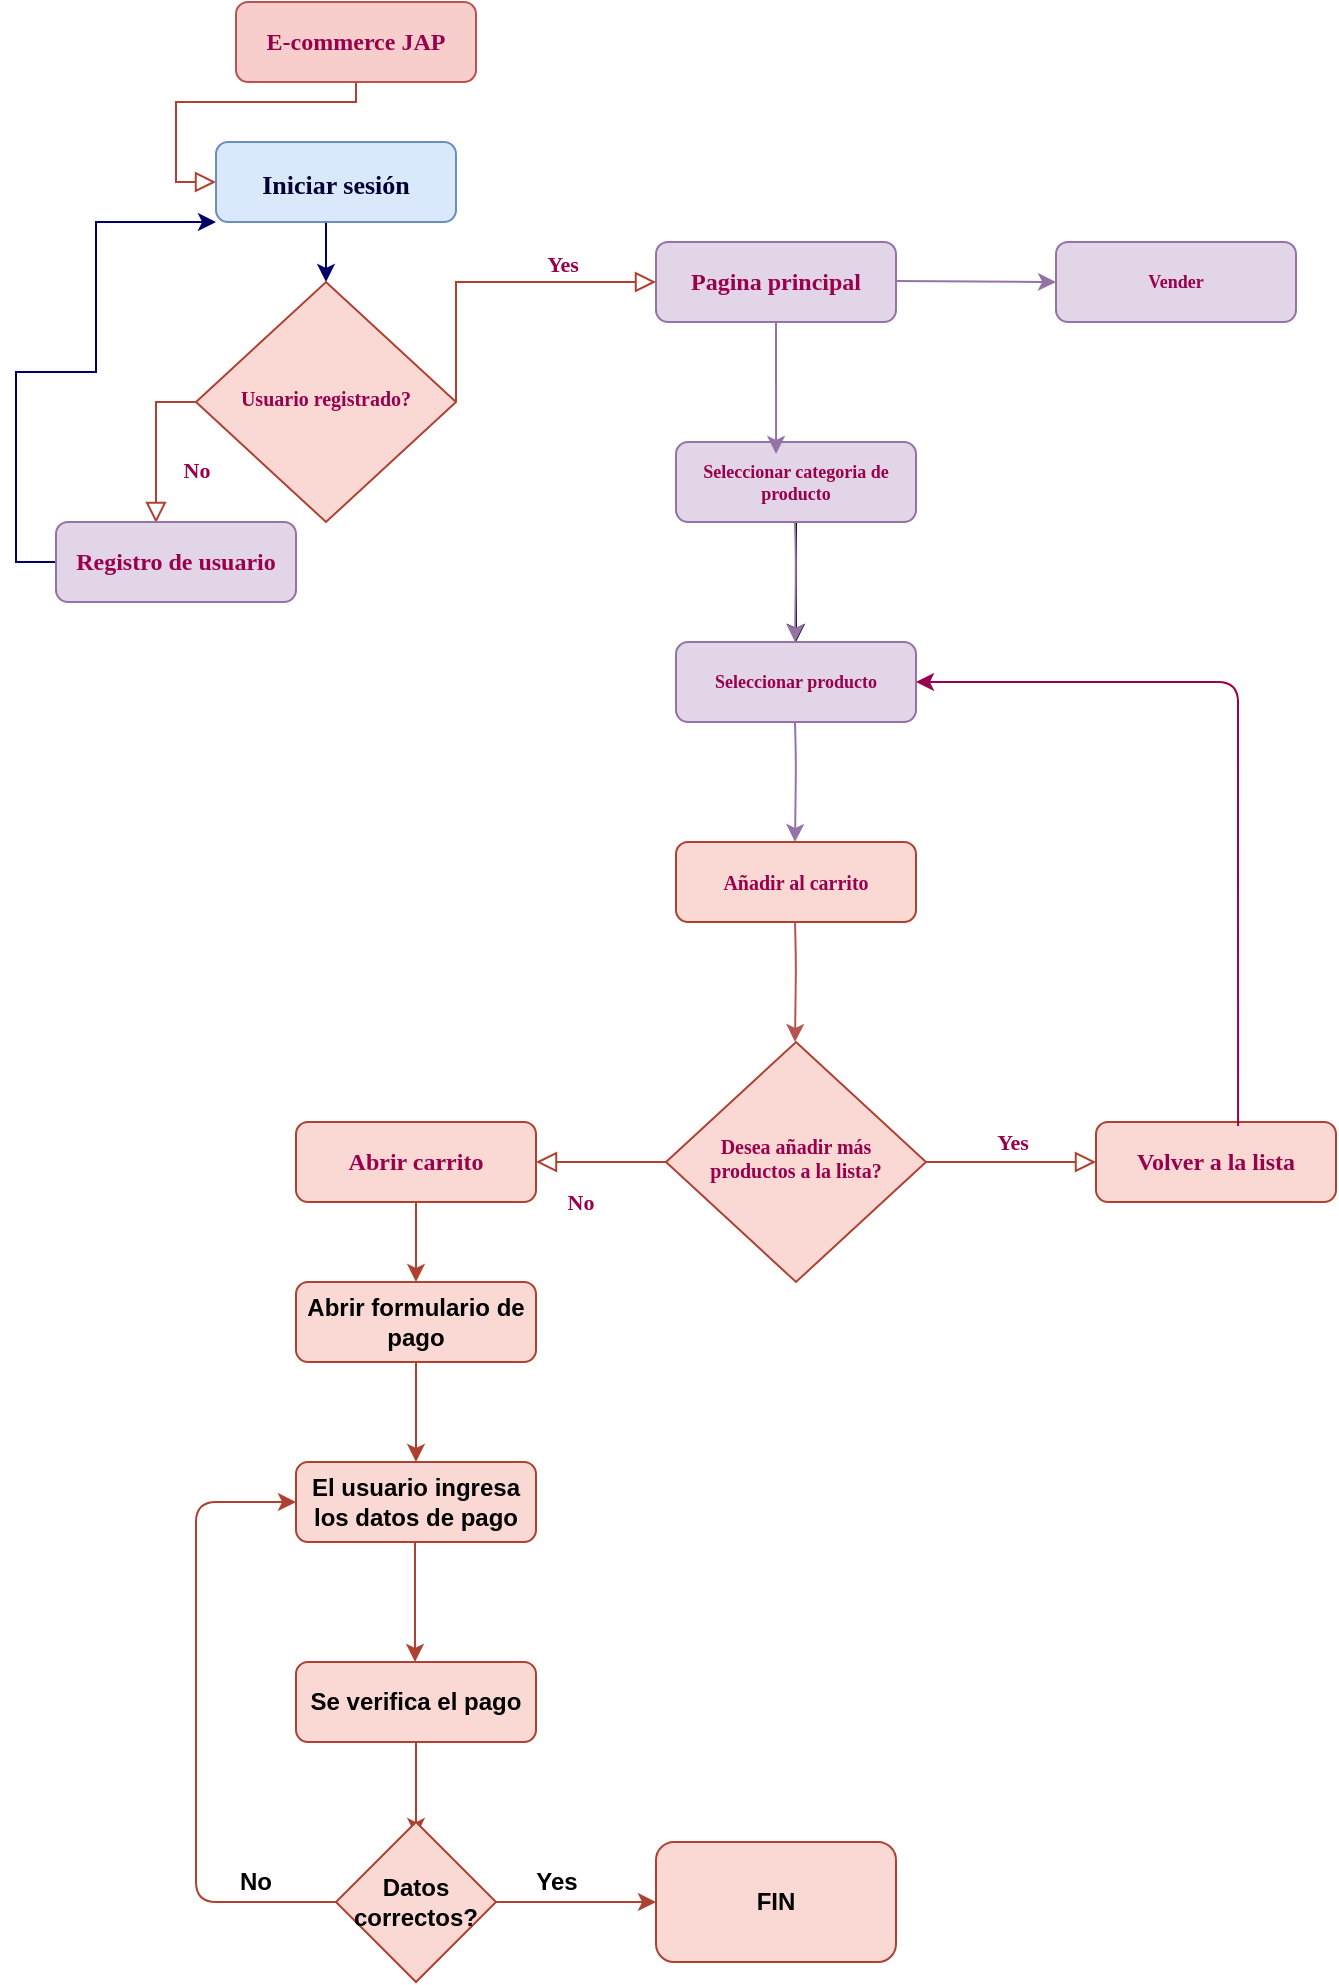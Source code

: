 <mxfile version="14.9.6" type="github">
  <diagram id="C5RBs43oDa-KdzZeNtuy" name="Page-1">
    <mxGraphModel dx="1695" dy="323" grid="1" gridSize="10" guides="1" tooltips="1" connect="1" arrows="1" fold="1" page="1" pageScale="1" pageWidth="827" pageHeight="1169" math="0" shadow="0">
      <root>
        <mxCell id="WIyWlLk6GJQsqaUBKTNV-0" />
        <mxCell id="WIyWlLk6GJQsqaUBKTNV-1" parent="WIyWlLk6GJQsqaUBKTNV-0" />
        <mxCell id="WIyWlLk6GJQsqaUBKTNV-2" value="" style="rounded=0;html=1;jettySize=auto;orthogonalLoop=1;fontSize=11;endArrow=block;endFill=0;endSize=8;strokeWidth=1;shadow=0;labelBackgroundColor=none;edgeStyle=orthogonalEdgeStyle;fillColor=#fad9d5;strokeColor=#ae4132;entryX=0;entryY=0.5;entryDx=0;entryDy=0;" parent="WIyWlLk6GJQsqaUBKTNV-1" source="WIyWlLk6GJQsqaUBKTNV-3" target="62yGKYg9sWNwVXay85ur-0" edge="1">
          <mxGeometry relative="1" as="geometry">
            <mxPoint x="340" y="130" as="targetPoint" />
            <Array as="points">
              <mxPoint x="170" y="100" />
              <mxPoint x="80" y="100" />
              <mxPoint x="80" y="140" />
            </Array>
          </mxGeometry>
        </mxCell>
        <mxCell id="WIyWlLk6GJQsqaUBKTNV-3" value="&lt;font color=&quot;#99004d&quot; face=&quot;Verdana&quot;&gt;&lt;b&gt;E-commerce JAP&lt;/b&gt;&lt;/font&gt;" style="rounded=1;whiteSpace=wrap;html=1;fontSize=12;glass=0;strokeWidth=1;shadow=0;fillColor=#f8cecc;strokeColor=#b85450;" parent="WIyWlLk6GJQsqaUBKTNV-1" vertex="1">
          <mxGeometry x="110" y="50" width="120" height="40" as="geometry" />
        </mxCell>
        <mxCell id="WIyWlLk6GJQsqaUBKTNV-6" value="Desea añadir más productos a la lista?" style="rhombus;whiteSpace=wrap;html=1;shadow=0;fontFamily=Verdana;fontSize=10;align=center;strokeWidth=1;spacing=6;spacingTop=-4;fillColor=#fad9d5;strokeColor=#AE4132;fontColor=#99004D;fontStyle=1" parent="WIyWlLk6GJQsqaUBKTNV-1" vertex="1">
          <mxGeometry x="325" y="570" width="130" height="120" as="geometry" />
        </mxCell>
        <mxCell id="62yGKYg9sWNwVXay85ur-6" value="" style="edgeStyle=orthogonalEdgeStyle;rounded=0;orthogonalLoop=1;jettySize=auto;html=1;" edge="1" parent="WIyWlLk6GJQsqaUBKTNV-1" source="WIyWlLk6GJQsqaUBKTNV-7" target="WIyWlLk6GJQsqaUBKTNV-12">
          <mxGeometry relative="1" as="geometry" />
        </mxCell>
        <mxCell id="WIyWlLk6GJQsqaUBKTNV-7" value="&lt;font color=&quot;#99004d&quot; style=&quot;font-size: 9px;&quot;&gt;&lt;b style=&quot;font-size: 9px;&quot;&gt;Seleccionar categoria de producto&lt;/b&gt;&lt;/font&gt;" style="rounded=1;whiteSpace=wrap;html=1;fontSize=9;glass=0;strokeWidth=1;shadow=0;fillColor=#e1d5e7;strokeColor=#9673a6;fontFamily=Verdana;" parent="WIyWlLk6GJQsqaUBKTNV-1" vertex="1">
          <mxGeometry x="330" y="270" width="120" height="40" as="geometry" />
        </mxCell>
        <mxCell id="WIyWlLk6GJQsqaUBKTNV-8" value="No" style="rounded=0;html=1;jettySize=auto;orthogonalLoop=1;fontSize=11;endArrow=block;endFill=0;endSize=8;strokeWidth=1;shadow=0;labelBackgroundColor=none;edgeStyle=orthogonalEdgeStyle;exitX=0;exitY=0.5;exitDx=0;exitDy=0;fillColor=#fad9d5;strokeColor=#AE4132;fontFamily=Verdana;fontColor=#99004D;fontStyle=1" parent="WIyWlLk6GJQsqaUBKTNV-1" source="WIyWlLk6GJQsqaUBKTNV-6" target="WIyWlLk6GJQsqaUBKTNV-11" edge="1">
          <mxGeometry x="0.333" y="20" relative="1" as="geometry">
            <mxPoint as="offset" />
          </mxGeometry>
        </mxCell>
        <mxCell id="WIyWlLk6GJQsqaUBKTNV-11" value="Abrir carrito" style="rounded=1;whiteSpace=wrap;html=1;fontSize=12;glass=0;strokeWidth=1;shadow=0;fillColor=#fad9d5;strokeColor=#AE4132;fontFamily=Verdana;fontColor=#99004D;fontStyle=1" parent="WIyWlLk6GJQsqaUBKTNV-1" vertex="1">
          <mxGeometry x="140" y="610" width="120" height="40" as="geometry" />
        </mxCell>
        <mxCell id="WIyWlLk6GJQsqaUBKTNV-12" value="&lt;b style=&quot;font-size: 9px;&quot;&gt;&lt;font color=&quot;#99004d&quot; style=&quot;font-size: 9px;&quot;&gt;Seleccionar producto&lt;/font&gt;&lt;/b&gt;" style="rounded=1;whiteSpace=wrap;html=1;fontSize=9;glass=0;strokeWidth=1;shadow=0;fillColor=#e1d5e7;strokeColor=#9673a6;fontFamily=Verdana;" parent="WIyWlLk6GJQsqaUBKTNV-1" vertex="1">
          <mxGeometry x="330" y="370" width="120" height="40" as="geometry" />
        </mxCell>
        <mxCell id="QQQ8afkFYY7rdYaOuxrr-0" value="" style="endArrow=classic;html=1;fillColor=#e1d5e7;strokeColor=#9673a6;" parent="WIyWlLk6GJQsqaUBKTNV-1" edge="1">
          <mxGeometry width="50" height="50" relative="1" as="geometry">
            <mxPoint x="389.5" y="310" as="sourcePoint" />
            <mxPoint x="389.5" y="370" as="targetPoint" />
            <Array as="points">
              <mxPoint x="390" y="330" />
            </Array>
          </mxGeometry>
        </mxCell>
        <mxCell id="QQQ8afkFYY7rdYaOuxrr-1" value="" style="endArrow=classic;html=1;fillColor=#e1d5e7;strokeColor=#9673a6;" parent="WIyWlLk6GJQsqaUBKTNV-1" edge="1">
          <mxGeometry width="50" height="50" relative="1" as="geometry">
            <mxPoint x="389.5" y="410" as="sourcePoint" />
            <mxPoint x="389.5" y="470" as="targetPoint" />
            <Array as="points">
              <mxPoint x="390" y="430" />
            </Array>
          </mxGeometry>
        </mxCell>
        <mxCell id="QQQ8afkFYY7rdYaOuxrr-2" value="Yes" style="edgeStyle=orthogonalEdgeStyle;rounded=0;html=1;jettySize=auto;orthogonalLoop=1;fontSize=11;endArrow=block;endFill=0;endSize=8;strokeWidth=1;shadow=0;labelBackgroundColor=none;exitX=1;exitY=0.5;exitDx=0;exitDy=0;fillColor=#fad9d5;strokeColor=#AE4132;fontFamily=Verdana;fontColor=#99004D;fontStyle=1;entryX=0;entryY=0.5;entryDx=0;entryDy=0;" parent="WIyWlLk6GJQsqaUBKTNV-1" source="WIyWlLk6GJQsqaUBKTNV-6" target="QQQ8afkFYY7rdYaOuxrr-3" edge="1">
          <mxGeometry y="10" relative="1" as="geometry">
            <mxPoint as="offset" />
            <mxPoint x="470" y="550" as="sourcePoint" />
            <mxPoint x="490" y="605" as="targetPoint" />
          </mxGeometry>
        </mxCell>
        <mxCell id="QQQ8afkFYY7rdYaOuxrr-3" value="Volver a la lista" style="rounded=1;whiteSpace=wrap;html=1;fontSize=12;glass=0;strokeWidth=1;shadow=0;fillColor=#fad9d5;strokeColor=#AE4132;fontFamily=Verdana;fontColor=#99004D;fontStyle=1" parent="WIyWlLk6GJQsqaUBKTNV-1" vertex="1">
          <mxGeometry x="540" y="610" width="120" height="40" as="geometry" />
        </mxCell>
        <mxCell id="QQQ8afkFYY7rdYaOuxrr-4" value="&lt;font color=&quot;#99004d&quot; style=&quot;font-size: 10px;&quot;&gt;&lt;b style=&quot;font-size: 10px;&quot;&gt;Añadir al carrito&lt;/b&gt;&lt;/font&gt;" style="rounded=1;whiteSpace=wrap;html=1;fontSize=10;glass=0;strokeWidth=1;shadow=0;fillColor=#fad9d5;strokeColor=#ae4132;fontFamily=Verdana;" parent="WIyWlLk6GJQsqaUBKTNV-1" vertex="1">
          <mxGeometry x="330" y="470" width="120" height="40" as="geometry" />
        </mxCell>
        <mxCell id="QQQ8afkFYY7rdYaOuxrr-5" value="" style="endArrow=classic;html=1;fillColor=#f8cecc;strokeColor=#b85450;" parent="WIyWlLk6GJQsqaUBKTNV-1" edge="1">
          <mxGeometry width="50" height="50" relative="1" as="geometry">
            <mxPoint x="389.5" y="510" as="sourcePoint" />
            <mxPoint x="389.5" y="570" as="targetPoint" />
            <Array as="points">
              <mxPoint x="390" y="530" />
            </Array>
          </mxGeometry>
        </mxCell>
        <mxCell id="QQQ8afkFYY7rdYaOuxrr-8" value="" style="edgeStyle=orthogonalEdgeStyle;rounded=0;orthogonalLoop=1;jettySize=auto;html=1;exitX=0.5;exitY=1;exitDx=0;exitDy=0;entryX=0.5;entryY=0;entryDx=0;entryDy=0;fillColor=#fad9d5;strokeColor=#AE4132;fontFamily=Verdana;fontColor=#99004D;fontStyle=1" parent="WIyWlLk6GJQsqaUBKTNV-1" source="WIyWlLk6GJQsqaUBKTNV-11" target="QQQ8afkFYY7rdYaOuxrr-6" edge="1">
          <mxGeometry relative="1" as="geometry">
            <mxPoint x="200" y="690" as="targetPoint" />
          </mxGeometry>
        </mxCell>
        <mxCell id="QQQ8afkFYY7rdYaOuxrr-6" value="&lt;b&gt;Abrir formulario de pago&lt;/b&gt;" style="rounded=1;whiteSpace=wrap;html=1;fontSize=12;glass=0;strokeWidth=1;shadow=0;fillColor=#fad9d5;strokeColor=#ae4132;" parent="WIyWlLk6GJQsqaUBKTNV-1" vertex="1">
          <mxGeometry x="140" y="690" width="120" height="40" as="geometry" />
        </mxCell>
        <mxCell id="QQQ8afkFYY7rdYaOuxrr-10" value="El usuario ingresa los datos de pago" style="rounded=1;whiteSpace=wrap;html=1;fontSize=12;glass=0;strokeWidth=1;shadow=0;fillColor=#fad9d5;strokeColor=#ae4132;fontFamily=Helvetica;fontStyle=1;" parent="WIyWlLk6GJQsqaUBKTNV-1" vertex="1">
          <mxGeometry x="140" y="780" width="120" height="40" as="geometry" />
        </mxCell>
        <mxCell id="QQQ8afkFYY7rdYaOuxrr-11" value="" style="edgeStyle=orthogonalEdgeStyle;rounded=0;orthogonalLoop=1;jettySize=auto;html=1;exitX=0.5;exitY=1;exitDx=0;exitDy=0;entryX=0.5;entryY=0;entryDx=0;entryDy=0;fillColor=#fad9d5;strokeColor=#ae4132;fontFamily=Helvetica;fontStyle=1;fontColor=#99004D;" parent="WIyWlLk6GJQsqaUBKTNV-1" source="QQQ8afkFYY7rdYaOuxrr-6" target="QQQ8afkFYY7rdYaOuxrr-10" edge="1">
          <mxGeometry relative="1" as="geometry">
            <mxPoint x="210" y="635" as="sourcePoint" />
            <mxPoint x="210" y="690" as="targetPoint" />
          </mxGeometry>
        </mxCell>
        <mxCell id="QQQ8afkFYY7rdYaOuxrr-12" value="" style="edgeStyle=orthogonalEdgeStyle;rounded=0;orthogonalLoop=1;jettySize=auto;html=1;exitX=0.5;exitY=1;exitDx=0;exitDy=0;fillColor=#fad9d5;strokeColor=#ae4132;fontFamily=Helvetica;fontStyle=1;fontColor=#99004D;" parent="WIyWlLk6GJQsqaUBKTNV-1" edge="1">
          <mxGeometry relative="1" as="geometry">
            <mxPoint x="199.5" y="820" as="sourcePoint" />
            <mxPoint x="199.5" y="880" as="targetPoint" />
          </mxGeometry>
        </mxCell>
        <mxCell id="QQQ8afkFYY7rdYaOuxrr-14" value="Se verifica el pago" style="rounded=1;whiteSpace=wrap;html=1;fontSize=12;glass=0;strokeWidth=1;shadow=0;fillColor=#fad9d5;strokeColor=#ae4132;fontFamily=Helvetica;fontStyle=1;" parent="WIyWlLk6GJQsqaUBKTNV-1" vertex="1">
          <mxGeometry x="140" y="880" width="120" height="40" as="geometry" />
        </mxCell>
        <mxCell id="QQQ8afkFYY7rdYaOuxrr-15" value="" style="endArrow=classic;html=1;exitX=0.5;exitY=1;exitDx=0;exitDy=0;entryX=0.5;entryY=0.088;entryDx=0;entryDy=0;entryPerimeter=0;fillColor=#fad9d5;strokeColor=#ae4132;fontFamily=Helvetica;fontStyle=1;fontColor=#99004D;" parent="WIyWlLk6GJQsqaUBKTNV-1" source="QQQ8afkFYY7rdYaOuxrr-14" target="QQQ8afkFYY7rdYaOuxrr-16" edge="1">
          <mxGeometry width="50" height="50" relative="1" as="geometry">
            <mxPoint x="390" y="870" as="sourcePoint" />
            <mxPoint x="300" y="900" as="targetPoint" />
          </mxGeometry>
        </mxCell>
        <mxCell id="QQQ8afkFYY7rdYaOuxrr-25" value="" style="edgeStyle=orthogonalEdgeStyle;rounded=0;orthogonalLoop=1;jettySize=auto;html=1;fillColor=#fad9d5;strokeColor=#ae4132;fontFamily=Helvetica;fontStyle=1;fontColor=#99004D;" parent="WIyWlLk6GJQsqaUBKTNV-1" source="QQQ8afkFYY7rdYaOuxrr-16" target="QQQ8afkFYY7rdYaOuxrr-18" edge="1">
          <mxGeometry relative="1" as="geometry" />
        </mxCell>
        <mxCell id="QQQ8afkFYY7rdYaOuxrr-16" value="Datos correctos?" style="rhombus;whiteSpace=wrap;html=1;fillColor=#fad9d5;strokeColor=#ae4132;fontStyle=1" parent="WIyWlLk6GJQsqaUBKTNV-1" vertex="1">
          <mxGeometry x="160" y="960" width="80" height="80" as="geometry" />
        </mxCell>
        <mxCell id="QQQ8afkFYY7rdYaOuxrr-18" value="FIN" style="rounded=1;whiteSpace=wrap;html=1;fillColor=#fad9d5;strokeColor=#ae4132;fontStyle=1" parent="WIyWlLk6GJQsqaUBKTNV-1" vertex="1">
          <mxGeometry x="320" y="970" width="120" height="60" as="geometry" />
        </mxCell>
        <mxCell id="QQQ8afkFYY7rdYaOuxrr-26" value="Yes" style="text;html=1;align=center;verticalAlign=middle;resizable=0;points=[];autosize=1;fontFamily=Helvetica;fontStyle=1;" parent="WIyWlLk6GJQsqaUBKTNV-1" vertex="1">
          <mxGeometry x="250" y="980" width="40" height="20" as="geometry" />
        </mxCell>
        <mxCell id="QQQ8afkFYY7rdYaOuxrr-28" value="" style="endArrow=classic;html=1;exitX=0;exitY=0.5;exitDx=0;exitDy=0;entryX=0;entryY=0.5;entryDx=0;entryDy=0;fillColor=#fad9d5;strokeColor=#ae4132;fontFamily=Helvetica;fontStyle=1;fontColor=#99004D;" parent="WIyWlLk6GJQsqaUBKTNV-1" source="QQQ8afkFYY7rdYaOuxrr-16" target="QQQ8afkFYY7rdYaOuxrr-10" edge="1">
          <mxGeometry width="50" height="50" relative="1" as="geometry">
            <mxPoint x="70" y="1015" as="sourcePoint" />
            <mxPoint x="90" y="780" as="targetPoint" />
            <Array as="points">
              <mxPoint x="90" y="1000" />
              <mxPoint x="90" y="800" />
            </Array>
          </mxGeometry>
        </mxCell>
        <mxCell id="QQQ8afkFYY7rdYaOuxrr-30" value="No" style="text;html=1;align=left;verticalAlign=middle;resizable=0;points=[];autosize=1;fontFamily=Helvetica;fontStyle=1;" parent="WIyWlLk6GJQsqaUBKTNV-1" vertex="1">
          <mxGeometry x="110" y="980" width="30" height="20" as="geometry" />
        </mxCell>
        <mxCell id="QQQ8afkFYY7rdYaOuxrr-32" value="" style="endArrow=classic;html=1;fontFamily=Helvetica;fontColor=#99004D;strokeColor=#99004D;exitX=0.592;exitY=0.05;exitDx=0;exitDy=0;exitPerimeter=0;entryX=1;entryY=0.5;entryDx=0;entryDy=0;" parent="WIyWlLk6GJQsqaUBKTNV-1" source="QQQ8afkFYY7rdYaOuxrr-3" target="WIyWlLk6GJQsqaUBKTNV-12" edge="1">
          <mxGeometry width="50" height="50" relative="1" as="geometry">
            <mxPoint x="390" y="500" as="sourcePoint" />
            <mxPoint x="470" y="390" as="targetPoint" />
            <Array as="points">
              <mxPoint x="611" y="390" />
            </Array>
          </mxGeometry>
        </mxCell>
        <mxCell id="62yGKYg9sWNwVXay85ur-41" style="edgeStyle=orthogonalEdgeStyle;rounded=0;orthogonalLoop=1;jettySize=auto;html=1;fontFamily=Verdana;fontSize=10;fontColor=#000066;strokeColor=#000066;entryX=0.5;entryY=0;entryDx=0;entryDy=0;" edge="1" parent="WIyWlLk6GJQsqaUBKTNV-1" source="62yGKYg9sWNwVXay85ur-0" target="62yGKYg9sWNwVXay85ur-39">
          <mxGeometry relative="1" as="geometry">
            <mxPoint x="390" y="140" as="targetPoint" />
            <Array as="points">
              <mxPoint x="145" y="160" />
              <mxPoint x="145" y="160" />
            </Array>
          </mxGeometry>
        </mxCell>
        <mxCell id="62yGKYg9sWNwVXay85ur-0" value="&lt;h2&gt;&lt;font face=&quot;Verdana&quot; style=&quot;font-size: 13px&quot;&gt;Iniciar sesión&lt;/font&gt;&lt;/h2&gt;" style="rounded=1;whiteSpace=wrap;html=1;fontSize=12;glass=0;strokeWidth=1;shadow=0;fillColor=#dae8fc;strokeColor=#6c8ebf;fontColor=#000033;fontStyle=1" vertex="1" parent="WIyWlLk6GJQsqaUBKTNV-1">
          <mxGeometry x="100" y="120" width="120" height="40" as="geometry" />
        </mxCell>
        <mxCell id="62yGKYg9sWNwVXay85ur-3" value="&lt;font color=&quot;#99004d&quot;&gt;&lt;b&gt;Pagina principal&lt;/b&gt;&lt;/font&gt;" style="rounded=1;whiteSpace=wrap;html=1;fontSize=12;glass=0;strokeWidth=1;shadow=0;fillColor=#e1d5e7;strokeColor=#9673a6;fontFamily=Verdana;" vertex="1" parent="WIyWlLk6GJQsqaUBKTNV-1">
          <mxGeometry x="320" y="170" width="120" height="40" as="geometry" />
        </mxCell>
        <mxCell id="62yGKYg9sWNwVXay85ur-7" value="" style="endArrow=classic;html=1;exitX=0.5;exitY=1;exitDx=0;exitDy=0;entryX=0.417;entryY=0.15;entryDx=0;entryDy=0;entryPerimeter=0;fillColor=#e1d5e7;strokeColor=#9673a6;" edge="1" parent="WIyWlLk6GJQsqaUBKTNV-1" source="62yGKYg9sWNwVXay85ur-3" target="WIyWlLk6GJQsqaUBKTNV-7">
          <mxGeometry width="50" height="50" relative="1" as="geometry">
            <mxPoint x="390" y="270" as="sourcePoint" />
            <mxPoint x="380" y="260" as="targetPoint" />
          </mxGeometry>
        </mxCell>
        <mxCell id="62yGKYg9sWNwVXay85ur-8" value="" style="endArrow=classic;html=1;exitX=0.5;exitY=1;exitDx=0;exitDy=0;fillColor=#e1d5e7;strokeColor=#9673a6;" edge="1" parent="WIyWlLk6GJQsqaUBKTNV-1">
          <mxGeometry width="50" height="50" relative="1" as="geometry">
            <mxPoint x="440" y="189.5" as="sourcePoint" />
            <mxPoint x="520" y="190" as="targetPoint" />
          </mxGeometry>
        </mxCell>
        <mxCell id="62yGKYg9sWNwVXay85ur-10" value="&lt;font color=&quot;#99004d&quot; style=&quot;font-size: 9px&quot;&gt;&lt;b style=&quot;font-size: 9px&quot;&gt;Vender&lt;/b&gt;&lt;/font&gt;" style="rounded=1;whiteSpace=wrap;html=1;fontSize=9;glass=0;strokeWidth=1;shadow=0;fillColor=#e1d5e7;strokeColor=#9673a6;fontFamily=Verdana;" vertex="1" parent="WIyWlLk6GJQsqaUBKTNV-1">
          <mxGeometry x="520" y="170" width="120" height="40" as="geometry" />
        </mxCell>
        <mxCell id="62yGKYg9sWNwVXay85ur-39" value="Usuario registrado?" style="rhombus;whiteSpace=wrap;html=1;shadow=0;fontFamily=Verdana;fontSize=10;align=center;strokeWidth=1;spacing=6;spacingTop=-4;fillColor=#fad9d5;strokeColor=#AE4132;fontColor=#99004D;fontStyle=1" vertex="1" parent="WIyWlLk6GJQsqaUBKTNV-1">
          <mxGeometry x="90" y="190" width="130" height="120" as="geometry" />
        </mxCell>
        <mxCell id="62yGKYg9sWNwVXay85ur-40" value="No" style="rounded=0;html=1;jettySize=auto;orthogonalLoop=1;fontSize=11;endArrow=block;endFill=0;endSize=8;strokeWidth=1;shadow=0;labelBackgroundColor=none;edgeStyle=orthogonalEdgeStyle;exitX=0;exitY=0.5;exitDx=0;exitDy=0;fillColor=#fad9d5;strokeColor=#AE4132;fontFamily=Verdana;fontColor=#99004D;fontStyle=1" edge="1" parent="WIyWlLk6GJQsqaUBKTNV-1" source="62yGKYg9sWNwVXay85ur-39">
          <mxGeometry x="0.333" y="20" relative="1" as="geometry">
            <mxPoint as="offset" />
            <mxPoint x="70" y="310" as="targetPoint" />
          </mxGeometry>
        </mxCell>
        <mxCell id="62yGKYg9sWNwVXay85ur-42" value="Yes" style="edgeStyle=orthogonalEdgeStyle;rounded=0;html=1;jettySize=auto;orthogonalLoop=1;fontSize=11;endArrow=block;endFill=0;endSize=8;strokeWidth=1;shadow=0;labelBackgroundColor=none;exitX=1;exitY=0.5;exitDx=0;exitDy=0;fillColor=#fad9d5;strokeColor=#AE4132;fontFamily=Verdana;fontColor=#99004D;fontStyle=1;entryX=0;entryY=0.5;entryDx=0;entryDy=0;" edge="1" parent="WIyWlLk6GJQsqaUBKTNV-1" target="62yGKYg9sWNwVXay85ur-3">
          <mxGeometry x="0.412" y="10" relative="1" as="geometry">
            <mxPoint y="1" as="offset" />
            <mxPoint x="220" y="249.5" as="sourcePoint" />
            <mxPoint x="305" y="249.5" as="targetPoint" />
            <Array as="points">
              <mxPoint x="220" y="190" />
            </Array>
          </mxGeometry>
        </mxCell>
        <mxCell id="62yGKYg9sWNwVXay85ur-44" style="edgeStyle=orthogonalEdgeStyle;rounded=0;orthogonalLoop=1;jettySize=auto;html=1;fontFamily=Verdana;fontSize=10;fontColor=#000066;strokeColor=#000066;exitX=0;exitY=0.5;exitDx=0;exitDy=0;entryX=0;entryY=1;entryDx=0;entryDy=0;" edge="1" parent="WIyWlLk6GJQsqaUBKTNV-1" source="62yGKYg9sWNwVXay85ur-43" target="62yGKYg9sWNwVXay85ur-0">
          <mxGeometry relative="1" as="geometry">
            <mxPoint x="60" y="160" as="targetPoint" />
            <Array as="points">
              <mxPoint y="330" />
              <mxPoint y="235" />
              <mxPoint x="40" y="235" />
              <mxPoint x="40" y="160" />
            </Array>
          </mxGeometry>
        </mxCell>
        <mxCell id="62yGKYg9sWNwVXay85ur-43" value="&lt;font color=&quot;#99004d&quot;&gt;&lt;b&gt;Registro de usuario&lt;/b&gt;&lt;/font&gt;" style="rounded=1;whiteSpace=wrap;html=1;fontSize=12;glass=0;strokeWidth=1;shadow=0;fillColor=#e1d5e7;strokeColor=#9673a6;fontFamily=Verdana;" vertex="1" parent="WIyWlLk6GJQsqaUBKTNV-1">
          <mxGeometry x="20" y="310" width="120" height="40" as="geometry" />
        </mxCell>
      </root>
    </mxGraphModel>
  </diagram>
</mxfile>

